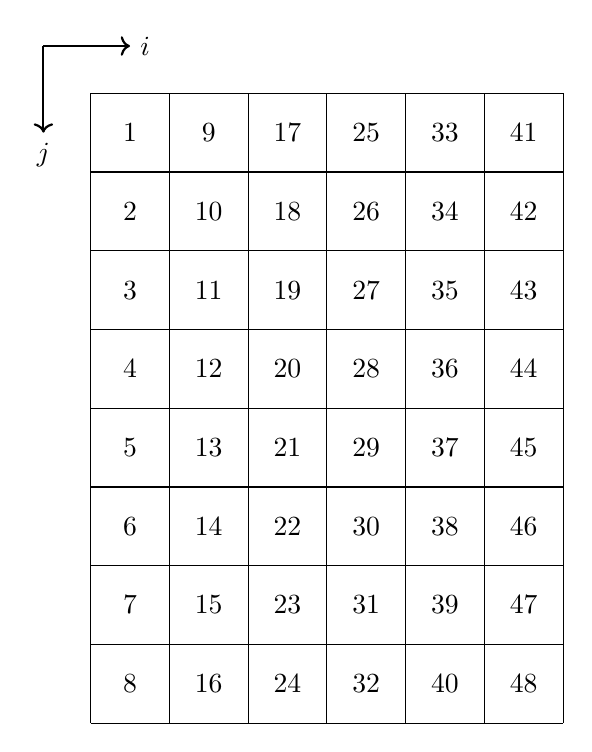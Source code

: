 % -*- root: ../../ressim.tex -*-

\begin{tikzpicture}

  \foreach \x in {1,2,...,6} {
    \foreach \y [evaluate = \y as \ypp using int(\y+8*(\x-1))] in {1,2,...,8} {
      \node [] at (\x,-\y) {\ypp};
    }
  }


  \foreach \y in {0,1,...,8} {
    \draw (.5,-\y-.5) -- (6.5,-\y-.5);
  }

  \foreach \x in {0,1,...,6} {
    \draw (\x+.5,-.5) -- (\x+.5,-8.5);
  }

  \draw [thick,->] (-.1,.1) -- (1,.1) node [anchor=west] {$i$};
  \draw [thick,->] (-.1,.1) -- (-.1,-1) node [anchor=north] {$j$};
\end{tikzpicture}
